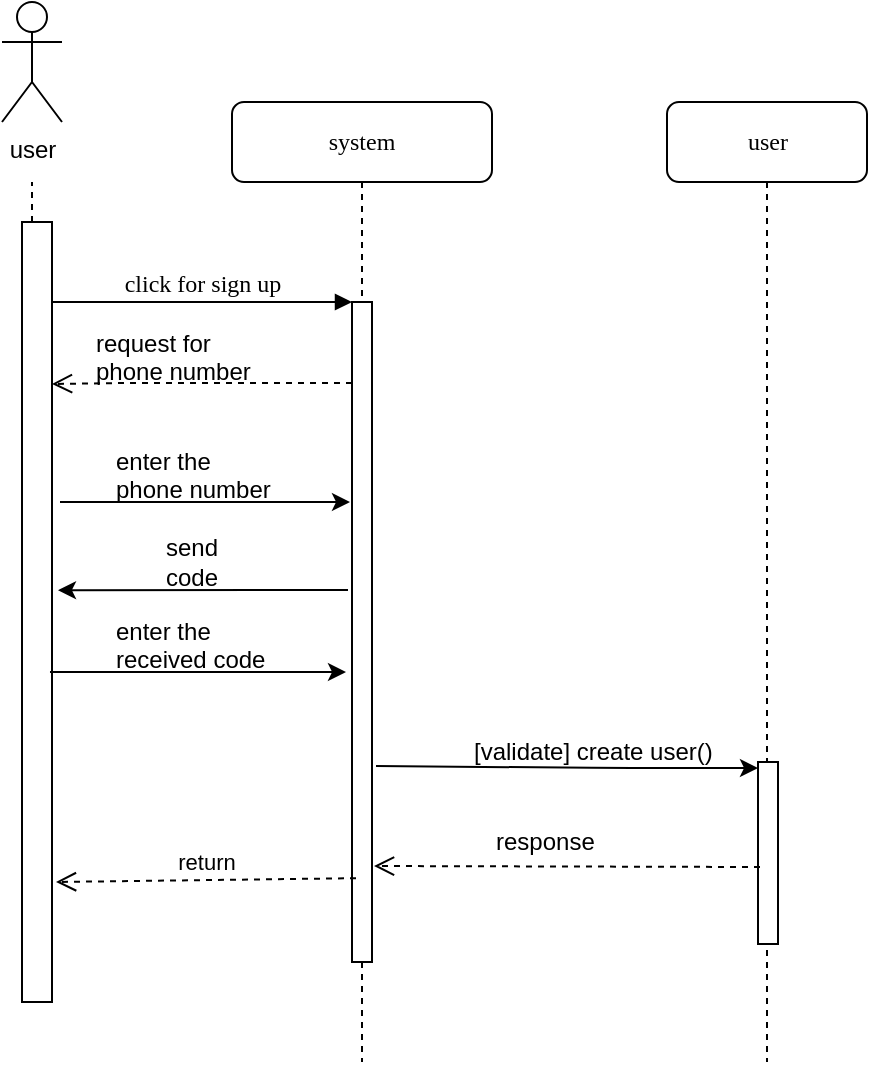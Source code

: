 <mxfile version="10.6.7" type="github"><diagram name="Page-1" id="13e1069c-82ec-6db2-03f1-153e76fe0fe0"><mxGraphModel dx="1272" dy="577" grid="1" gridSize="10" guides="1" tooltips="1" connect="1" arrows="1" fold="1" page="1" pageScale="1" pageWidth="1100" pageHeight="850" background="#ffffff" math="0" shadow="0"><root><mxCell id="0"/><mxCell id="1" parent="0"/><mxCell id="7baba1c4bc27f4b0-2" value="&lt;div&gt;&lt;br&gt;&lt;/div&gt;&lt;div&gt;system &lt;br&gt;&lt;/div&gt;&lt;div&gt;&lt;br&gt;&lt;/div&gt;" style="shape=umlLifeline;perimeter=lifelinePerimeter;whiteSpace=wrap;html=1;container=1;collapsible=0;recursiveResize=0;outlineConnect=0;rounded=1;shadow=0;comic=0;labelBackgroundColor=none;strokeColor=#000000;strokeWidth=1;fillColor=#FFFFFF;fontFamily=Verdana;fontSize=12;fontColor=#000000;align=center;" parent="1" vertex="1"><mxGeometry x="240" y="80" width="130" height="480" as="geometry"/></mxCell><mxCell id="7baba1c4bc27f4b0-10" value="" style="html=1;points=[];perimeter=orthogonalPerimeter;rounded=0;shadow=0;comic=0;labelBackgroundColor=none;strokeColor=#000000;strokeWidth=1;fillColor=#FFFFFF;fontFamily=Verdana;fontSize=12;fontColor=#000000;align=center;" parent="7baba1c4bc27f4b0-2" vertex="1"><mxGeometry x="60" y="100" width="10" height="330" as="geometry"/></mxCell><mxCell id="7baba1c4bc27f4b0-4" value="user" style="shape=umlLifeline;perimeter=lifelinePerimeter;whiteSpace=wrap;html=1;container=1;collapsible=0;recursiveResize=0;outlineConnect=0;rounded=1;shadow=0;comic=0;labelBackgroundColor=none;strokeColor=#000000;strokeWidth=1;fillColor=#FFFFFF;fontFamily=Verdana;fontSize=12;fontColor=#000000;align=center;" parent="1" vertex="1"><mxGeometry x="457.5" y="80" width="100" height="480" as="geometry"/></mxCell><mxCell id="7baba1c4bc27f4b0-16" value="" style="html=1;points=[];perimeter=orthogonalPerimeter;rounded=0;shadow=0;comic=0;labelBackgroundColor=none;strokeColor=#000000;strokeWidth=1;fillColor=#FFFFFF;fontFamily=Verdana;fontSize=12;fontColor=#000000;align=center;" parent="1" vertex="1"><mxGeometry x="503" y="410" width="10" height="91" as="geometry"/></mxCell><mxCell id="7baba1c4bc27f4b0-11" value="click for sign up" style="html=1;verticalAlign=bottom;endArrow=block;entryX=0;entryY=0;labelBackgroundColor=none;fontFamily=Verdana;fontSize=12;edgeStyle=elbowEdgeStyle;elbow=vertical;" parent="1" target="7baba1c4bc27f4b0-10" edge="1"><mxGeometry relative="1" as="geometry"><mxPoint x="150" y="180" as="sourcePoint"/></mxGeometry></mxCell><mxCell id="nwj6KrD2Q-S4VgWnzEd_-1" value="user" style="shape=umlActor;verticalLabelPosition=bottom;labelBackgroundColor=#ffffff;verticalAlign=top;html=1;outlineConnect=0;" parent="1" vertex="1"><mxGeometry x="125" y="30" width="30" height="60" as="geometry"/></mxCell><mxCell id="nwj6KrD2Q-S4VgWnzEd_-2" value="" style="endArrow=none;dashed=1;html=1;" parent="1" edge="1"><mxGeometry width="50" height="50" relative="1" as="geometry"><mxPoint x="140" y="530" as="sourcePoint"/><mxPoint x="140" y="120" as="targetPoint"/></mxGeometry></mxCell><mxCell id="nwj6KrD2Q-S4VgWnzEd_-74" value="" style="edgeStyle=orthogonalEdgeStyle;rounded=0;orthogonalLoop=1;jettySize=auto;html=1;" parent="1" edge="1"><mxGeometry relative="1" as="geometry"><mxPoint x="154" y="280" as="sourcePoint"/><mxPoint x="299" y="280" as="targetPoint"/></mxGeometry></mxCell><mxCell id="nwj6KrD2Q-S4VgWnzEd_-6" value="" style="rounded=0;whiteSpace=wrap;html=1;" parent="1" vertex="1"><mxGeometry x="135" y="140" width="15" height="390" as="geometry"/></mxCell><mxCell id="nwj6KrD2Q-S4VgWnzEd_-13" value="&lt;div&gt;enter the &lt;br&gt;&lt;/div&gt;&lt;div&gt;phone number &lt;br&gt;&lt;/div&gt;&lt;div&gt;&lt;br&gt;&lt;/div&gt;" style="text;html=1;resizable=0;points=[];autosize=1;align=left;verticalAlign=top;spacingTop=-4;" parent="1" vertex="1"><mxGeometry x="180" y="250" width="90" height="40" as="geometry"/></mxCell><mxCell id="nwj6KrD2Q-S4VgWnzEd_-15" value="&lt;div&gt;[validate] create user()&lt;/div&gt;" style="text;html=1;resizable=0;points=[];autosize=1;align=left;verticalAlign=top;spacingTop=-4;" parent="1" vertex="1"><mxGeometry x="359" y="395" width="130" height="20" as="geometry"/></mxCell><mxCell id="nwj6KrD2Q-S4VgWnzEd_-26" value="response" style="text;html=1;resizable=0;points=[];autosize=1;align=left;verticalAlign=top;spacingTop=-4;" parent="1" vertex="1"><mxGeometry x="370" y="440" width="60" height="20" as="geometry"/></mxCell><mxCell id="nwj6KrD2Q-S4VgWnzEd_-71" value="" style="html=1;verticalAlign=bottom;endArrow=open;dashed=1;endSize=8;" parent="1" source="7baba1c4bc27f4b0-10" edge="1"><mxGeometry relative="1" as="geometry"><mxPoint x="285" y="220.5" as="sourcePoint"/><mxPoint x="150" y="221" as="targetPoint"/><Array as="points"><mxPoint x="185" y="220.5"/></Array></mxGeometry></mxCell><mxCell id="nwj6KrD2Q-S4VgWnzEd_-72" value="&lt;div&gt;request for&lt;/div&gt;&lt;div&gt; phone number&lt;/div&gt;" style="text;html=1;resizable=0;points=[];autosize=1;align=left;verticalAlign=top;spacingTop=-4;" parent="1" vertex="1"><mxGeometry x="170" y="191" width="90" height="30" as="geometry"/></mxCell><mxCell id="nwj6KrD2Q-S4VgWnzEd_-82" value="send code" style="text;html=1;strokeColor=none;fillColor=none;align=center;verticalAlign=middle;whiteSpace=wrap;rounded=0;" parent="1" vertex="1"><mxGeometry x="200" y="300" width="40" height="20" as="geometry"/></mxCell><mxCell id="MChYafAp8aK2HHQ2ugf3-4" value="&lt;div&gt;enter the&lt;/div&gt;&lt;div&gt; received code&lt;/div&gt;" style="text;html=1;resizable=0;points=[];autosize=1;align=left;verticalAlign=top;spacingTop=-4;" parent="1" vertex="1"><mxGeometry x="180" y="335" width="90" height="30" as="geometry"/></mxCell><mxCell id="MChYafAp8aK2HHQ2ugf3-11" value="" style="endArrow=classic;html=1;exitX=0.933;exitY=0.577;exitDx=0;exitDy=0;exitPerimeter=0;" parent="1" source="nwj6KrD2Q-S4VgWnzEd_-6" edge="1"><mxGeometry width="50" height="50" relative="1" as="geometry"><mxPoint x="150" y="380" as="sourcePoint"/><mxPoint x="297" y="365" as="targetPoint"/></mxGeometry></mxCell><mxCell id="MChYafAp8aK2HHQ2ugf3-6" value="" style="endArrow=classic;html=1;" parent="1" target="7baba1c4bc27f4b0-16" edge="1"><mxGeometry width="50" height="50" relative="1" as="geometry"><mxPoint x="312" y="412" as="sourcePoint"/><mxPoint x="503" y="429" as="targetPoint"/><Array as="points"><mxPoint x="430" y="413"/></Array></mxGeometry></mxCell><mxCell id="MChYafAp8aK2HHQ2ugf3-16" value="" style="endArrow=classic;html=1;entryX=1.2;entryY=0.472;entryDx=0;entryDy=0;entryPerimeter=0;" parent="1" target="nwj6KrD2Q-S4VgWnzEd_-6" edge="1"><mxGeometry width="50" height="50" relative="1" as="geometry"><mxPoint x="298" y="324" as="sourcePoint"/><mxPoint x="330" y="290" as="targetPoint"/></mxGeometry></mxCell><mxCell id="aeQOvknoqHMqKH1WX1E5-2" value="" style="html=1;verticalAlign=bottom;endArrow=open;dashed=1;endSize=8;entryX=1.1;entryY=0.921;entryDx=0;entryDy=0;entryPerimeter=0;" edge="1" parent="1"><mxGeometry relative="1" as="geometry"><mxPoint x="504" y="462.5" as="sourcePoint"/><mxPoint x="311" y="462" as="targetPoint"/></mxGeometry></mxCell><mxCell id="aeQOvknoqHMqKH1WX1E5-3" value="return" style="html=1;verticalAlign=bottom;endArrow=open;dashed=1;endSize=8;exitX=0.2;exitY=0.873;exitDx=0;exitDy=0;exitPerimeter=0;" edge="1" parent="1" source="7baba1c4bc27f4b0-10"><mxGeometry relative="1" as="geometry"><mxPoint x="305" y="474.5" as="sourcePoint"/><mxPoint x="152" y="470" as="targetPoint"/></mxGeometry></mxCell></root></mxGraphModel></diagram></mxfile>